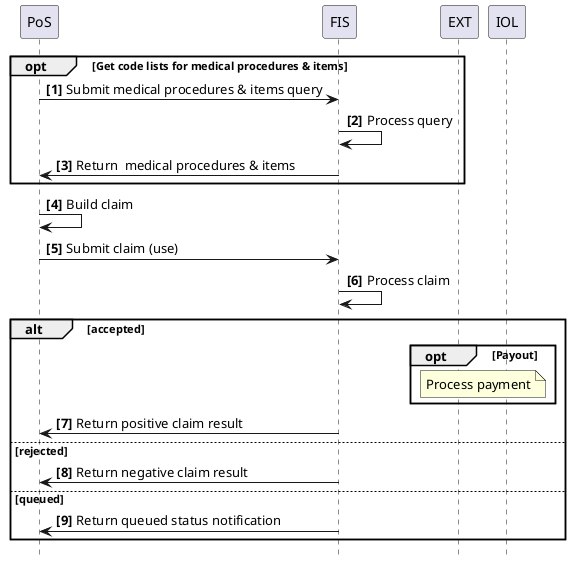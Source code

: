 @startuml
skinparam svgDimensionStyle false
hide footbox
autonumber "<b>[0]"

participant PoS
participant FIS
participant EXT


opt Get code lists for medical procedures & items
	PoS -> FIS: Submit medical procedures & items query
	FIS -> FIS: Process query
	FIS -> PoS: Return  medical procedures & items
end opt
 

PoS -> PoS: Build claim
PoS -> FIS: Submit claim (use)
FIS -> FIS: Process claim

alt accepted
	opt Payout
    	note over IOL, EXT: Process payment
	end opt
	FIS -> PoS: Return positive claim result
else rejected
	FIS -> PoS: Return negative claim result
else queued
	FIS -> PoS: Return queued status notification
end

@enduml

